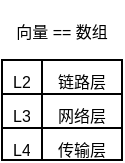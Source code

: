 <mxfile version="24.4.4" type="github">
  <diagram name="第 1 页" id="M5jA-6DO8Hggt3pQil7-">
    <mxGraphModel dx="612" dy="401" grid="1" gridSize="14" guides="1" tooltips="1" connect="1" arrows="1" fold="1" page="1" pageScale="1" pageWidth="827" pageHeight="1169" background="none" math="0" shadow="0">
      <root>
        <UserObject label="" animation="show IW2tiePVZdUBrJ7ynkkU-2 fade&#xa;wait 1000&#xa;hide IW2tiePVZdUBrJ7ynkkU-2&#xa;wait 1000&#xa;flow IW2tiePVZdUBrJ7ynkkU-2 stop&#xa;wait 1000&#xa;" id="0">
          <mxCell />
        </UserObject>
        <mxCell id="vUROy3oeRhkTkgUuQV1f-5" parent="0" />
        <mxCell id="vUROy3oeRhkTkgUuQV1f-6" value="&lt;span style=&quot;font-size: 8px;&quot;&gt;向量 == 数组&lt;/span&gt;" style="text;html=1;align=center;verticalAlign=middle;whiteSpace=wrap;rounded=0;" vertex="1" parent="vUROy3oeRhkTkgUuQV1f-5">
          <mxGeometry width="60" height="30" as="geometry" />
        </mxCell>
        <mxCell id="vUROy3oeRhkTkgUuQV1f-9" value="" style="shape=table;startSize=0;container=1;collapsible=0;childLayout=tableLayout;" vertex="1" parent="vUROy3oeRhkTkgUuQV1f-5">
          <mxGeometry y="30" width="60" height="50" as="geometry" />
        </mxCell>
        <mxCell id="vUROy3oeRhkTkgUuQV1f-10" value="" style="shape=tableRow;horizontal=0;startSize=0;swimlaneHead=0;swimlaneBody=0;strokeColor=inherit;top=0;left=0;bottom=0;right=0;collapsible=0;dropTarget=0;fillColor=none;points=[[0,0.5],[1,0.5]];portConstraint=eastwest;" vertex="1" parent="vUROy3oeRhkTkgUuQV1f-9">
          <mxGeometry width="60" height="17" as="geometry" />
        </mxCell>
        <mxCell id="vUROy3oeRhkTkgUuQV1f-11" value="&lt;font style=&quot;font-size: 8px;&quot;&gt;L2&lt;/font&gt;" style="shape=partialRectangle;html=1;whiteSpace=wrap;connectable=0;strokeColor=inherit;overflow=hidden;fillColor=none;top=0;left=0;bottom=0;right=0;pointerEvents=1;" vertex="1" parent="vUROy3oeRhkTkgUuQV1f-10">
          <mxGeometry width="20" height="17" as="geometry">
            <mxRectangle width="20" height="17" as="alternateBounds" />
          </mxGeometry>
        </mxCell>
        <mxCell id="vUROy3oeRhkTkgUuQV1f-12" value="&lt;font style=&quot;font-size: 8px;&quot;&gt;链路层&lt;/font&gt;" style="shape=partialRectangle;html=1;whiteSpace=wrap;connectable=0;strokeColor=inherit;overflow=hidden;fillColor=none;top=0;left=0;bottom=0;right=0;pointerEvents=1;" vertex="1" parent="vUROy3oeRhkTkgUuQV1f-10">
          <mxGeometry x="20" width="40" height="17" as="geometry">
            <mxRectangle width="40" height="17" as="alternateBounds" />
          </mxGeometry>
        </mxCell>
        <mxCell id="vUROy3oeRhkTkgUuQV1f-13" value="" style="shape=tableRow;horizontal=0;startSize=0;swimlaneHead=0;swimlaneBody=0;strokeColor=inherit;top=0;left=0;bottom=0;right=0;collapsible=0;dropTarget=0;fillColor=none;points=[[0,0.5],[1,0.5]];portConstraint=eastwest;" vertex="1" parent="vUROy3oeRhkTkgUuQV1f-9">
          <mxGeometry y="17" width="60" height="17" as="geometry" />
        </mxCell>
        <mxCell id="vUROy3oeRhkTkgUuQV1f-14" value="&lt;font style=&quot;font-size: 8px;&quot;&gt;L3&lt;/font&gt;" style="shape=partialRectangle;html=1;whiteSpace=wrap;connectable=0;strokeColor=inherit;overflow=hidden;fillColor=none;top=0;left=0;bottom=0;right=0;pointerEvents=1;" vertex="1" parent="vUROy3oeRhkTkgUuQV1f-13">
          <mxGeometry width="20" height="17" as="geometry">
            <mxRectangle width="20" height="17" as="alternateBounds" />
          </mxGeometry>
        </mxCell>
        <mxCell id="vUROy3oeRhkTkgUuQV1f-15" value="&lt;font style=&quot;font-size: 8px;&quot;&gt;网络层&lt;/font&gt;" style="shape=partialRectangle;html=1;whiteSpace=wrap;connectable=0;strokeColor=inherit;overflow=hidden;fillColor=none;top=0;left=0;bottom=0;right=0;pointerEvents=1;" vertex="1" parent="vUROy3oeRhkTkgUuQV1f-13">
          <mxGeometry x="20" width="40" height="17" as="geometry">
            <mxRectangle width="40" height="17" as="alternateBounds" />
          </mxGeometry>
        </mxCell>
        <mxCell id="vUROy3oeRhkTkgUuQV1f-16" value="" style="shape=tableRow;horizontal=0;startSize=0;swimlaneHead=0;swimlaneBody=0;strokeColor=inherit;top=0;left=0;bottom=0;right=0;collapsible=0;dropTarget=0;fillColor=none;points=[[0,0.5],[1,0.5]];portConstraint=eastwest;" vertex="1" parent="vUROy3oeRhkTkgUuQV1f-9">
          <mxGeometry y="34" width="60" height="16" as="geometry" />
        </mxCell>
        <mxCell id="vUROy3oeRhkTkgUuQV1f-17" value="&lt;font style=&quot;font-size: 8px;&quot;&gt;L4&lt;/font&gt;" style="shape=partialRectangle;html=1;whiteSpace=wrap;connectable=0;strokeColor=inherit;overflow=hidden;fillColor=none;top=0;left=0;bottom=0;right=0;pointerEvents=1;" vertex="1" parent="vUROy3oeRhkTkgUuQV1f-16">
          <mxGeometry width="20" height="16" as="geometry">
            <mxRectangle width="20" height="16" as="alternateBounds" />
          </mxGeometry>
        </mxCell>
        <mxCell id="vUROy3oeRhkTkgUuQV1f-18" value="&lt;font style=&quot;font-size: 8px;&quot;&gt;传输层&lt;/font&gt;" style="shape=partialRectangle;html=1;whiteSpace=wrap;connectable=0;strokeColor=inherit;overflow=hidden;fillColor=none;top=0;left=0;bottom=0;right=0;pointerEvents=1;" vertex="1" parent="vUROy3oeRhkTkgUuQV1f-16">
          <mxGeometry x="20" width="40" height="16" as="geometry">
            <mxRectangle width="40" height="16" as="alternateBounds" />
          </mxGeometry>
        </mxCell>
      </root>
    </mxGraphModel>
  </diagram>
</mxfile>
